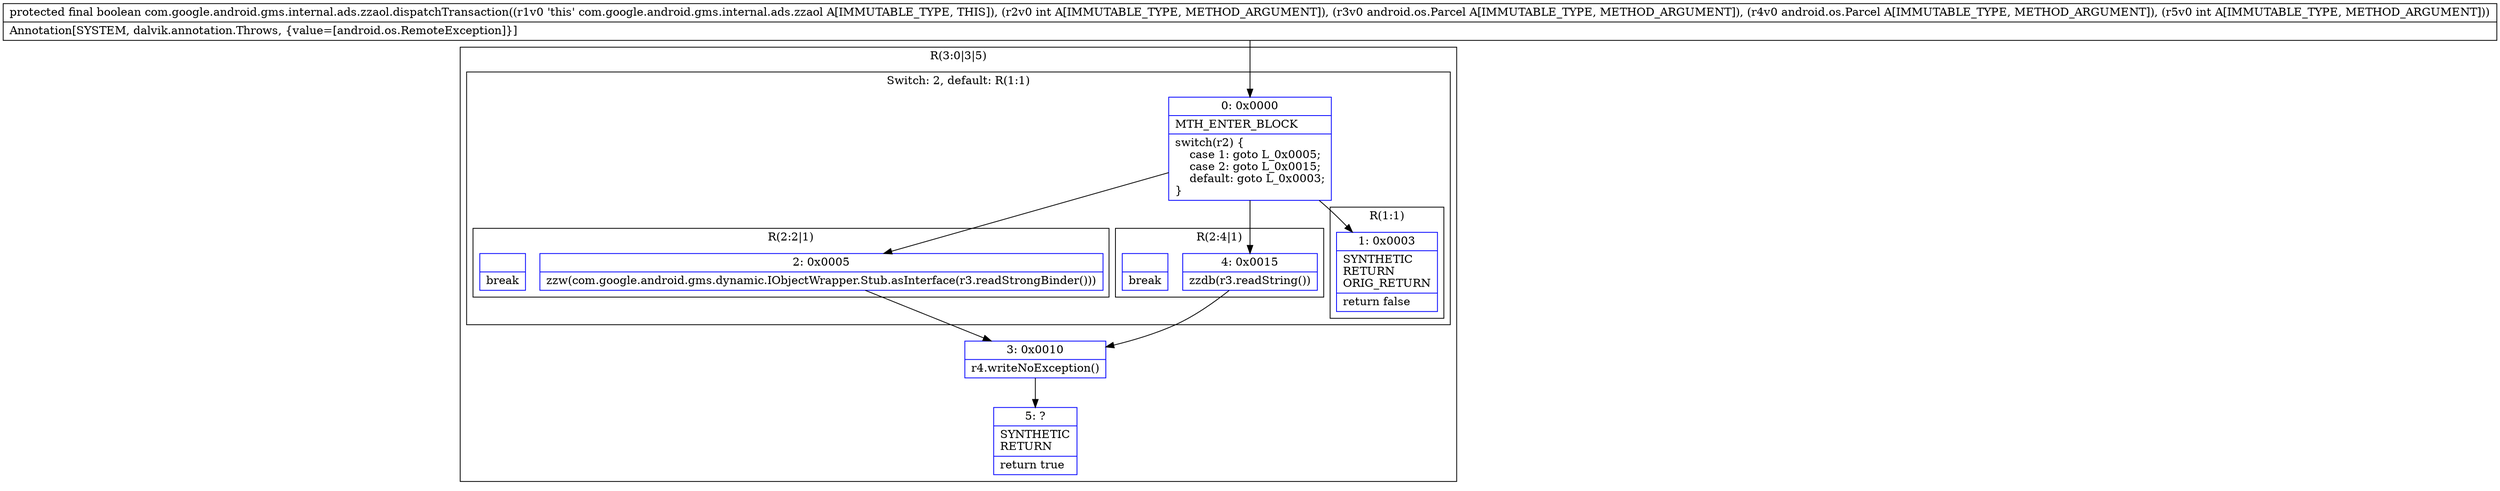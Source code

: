 digraph "CFG forcom.google.android.gms.internal.ads.zzaol.dispatchTransaction(ILandroid\/os\/Parcel;Landroid\/os\/Parcel;I)Z" {
subgraph cluster_Region_1474935096 {
label = "R(3:0|3|5)";
node [shape=record,color=blue];
subgraph cluster_SwitchRegion_1848299371 {
label = "Switch: 2, default: R(1:1)";
node [shape=record,color=blue];
Node_0 [shape=record,label="{0\:\ 0x0000|MTH_ENTER_BLOCK\l|switch(r2) \{\l    case 1: goto L_0x0005;\l    case 2: goto L_0x0015;\l    default: goto L_0x0003;\l\}\l}"];
subgraph cluster_Region_1284199603 {
label = "R(2:2|1)";
node [shape=record,color=blue];
Node_2 [shape=record,label="{2\:\ 0x0005|zzw(com.google.android.gms.dynamic.IObjectWrapper.Stub.asInterface(r3.readStrongBinder()))\l}"];
Node_InsnContainer_1523734123 [shape=record,label="{|break\l}"];
}
subgraph cluster_Region_1080562800 {
label = "R(2:4|1)";
node [shape=record,color=blue];
Node_4 [shape=record,label="{4\:\ 0x0015|zzdb(r3.readString())\l}"];
Node_InsnContainer_2013387393 [shape=record,label="{|break\l}"];
}
subgraph cluster_Region_1849243646 {
label = "R(1:1)";
node [shape=record,color=blue];
Node_1 [shape=record,label="{1\:\ 0x0003|SYNTHETIC\lRETURN\lORIG_RETURN\l|return false\l}"];
}
}
Node_3 [shape=record,label="{3\:\ 0x0010|r4.writeNoException()\l}"];
Node_5 [shape=record,label="{5\:\ ?|SYNTHETIC\lRETURN\l|return true\l}"];
}
MethodNode[shape=record,label="{protected final boolean com.google.android.gms.internal.ads.zzaol.dispatchTransaction((r1v0 'this' com.google.android.gms.internal.ads.zzaol A[IMMUTABLE_TYPE, THIS]), (r2v0 int A[IMMUTABLE_TYPE, METHOD_ARGUMENT]), (r3v0 android.os.Parcel A[IMMUTABLE_TYPE, METHOD_ARGUMENT]), (r4v0 android.os.Parcel A[IMMUTABLE_TYPE, METHOD_ARGUMENT]), (r5v0 int A[IMMUTABLE_TYPE, METHOD_ARGUMENT]))  | Annotation[SYSTEM, dalvik.annotation.Throws, \{value=[android.os.RemoteException]\}]\l}"];
MethodNode -> Node_0;
Node_0 -> Node_1;
Node_0 -> Node_2;
Node_0 -> Node_4;
Node_2 -> Node_3;
Node_4 -> Node_3;
Node_3 -> Node_5;
}

